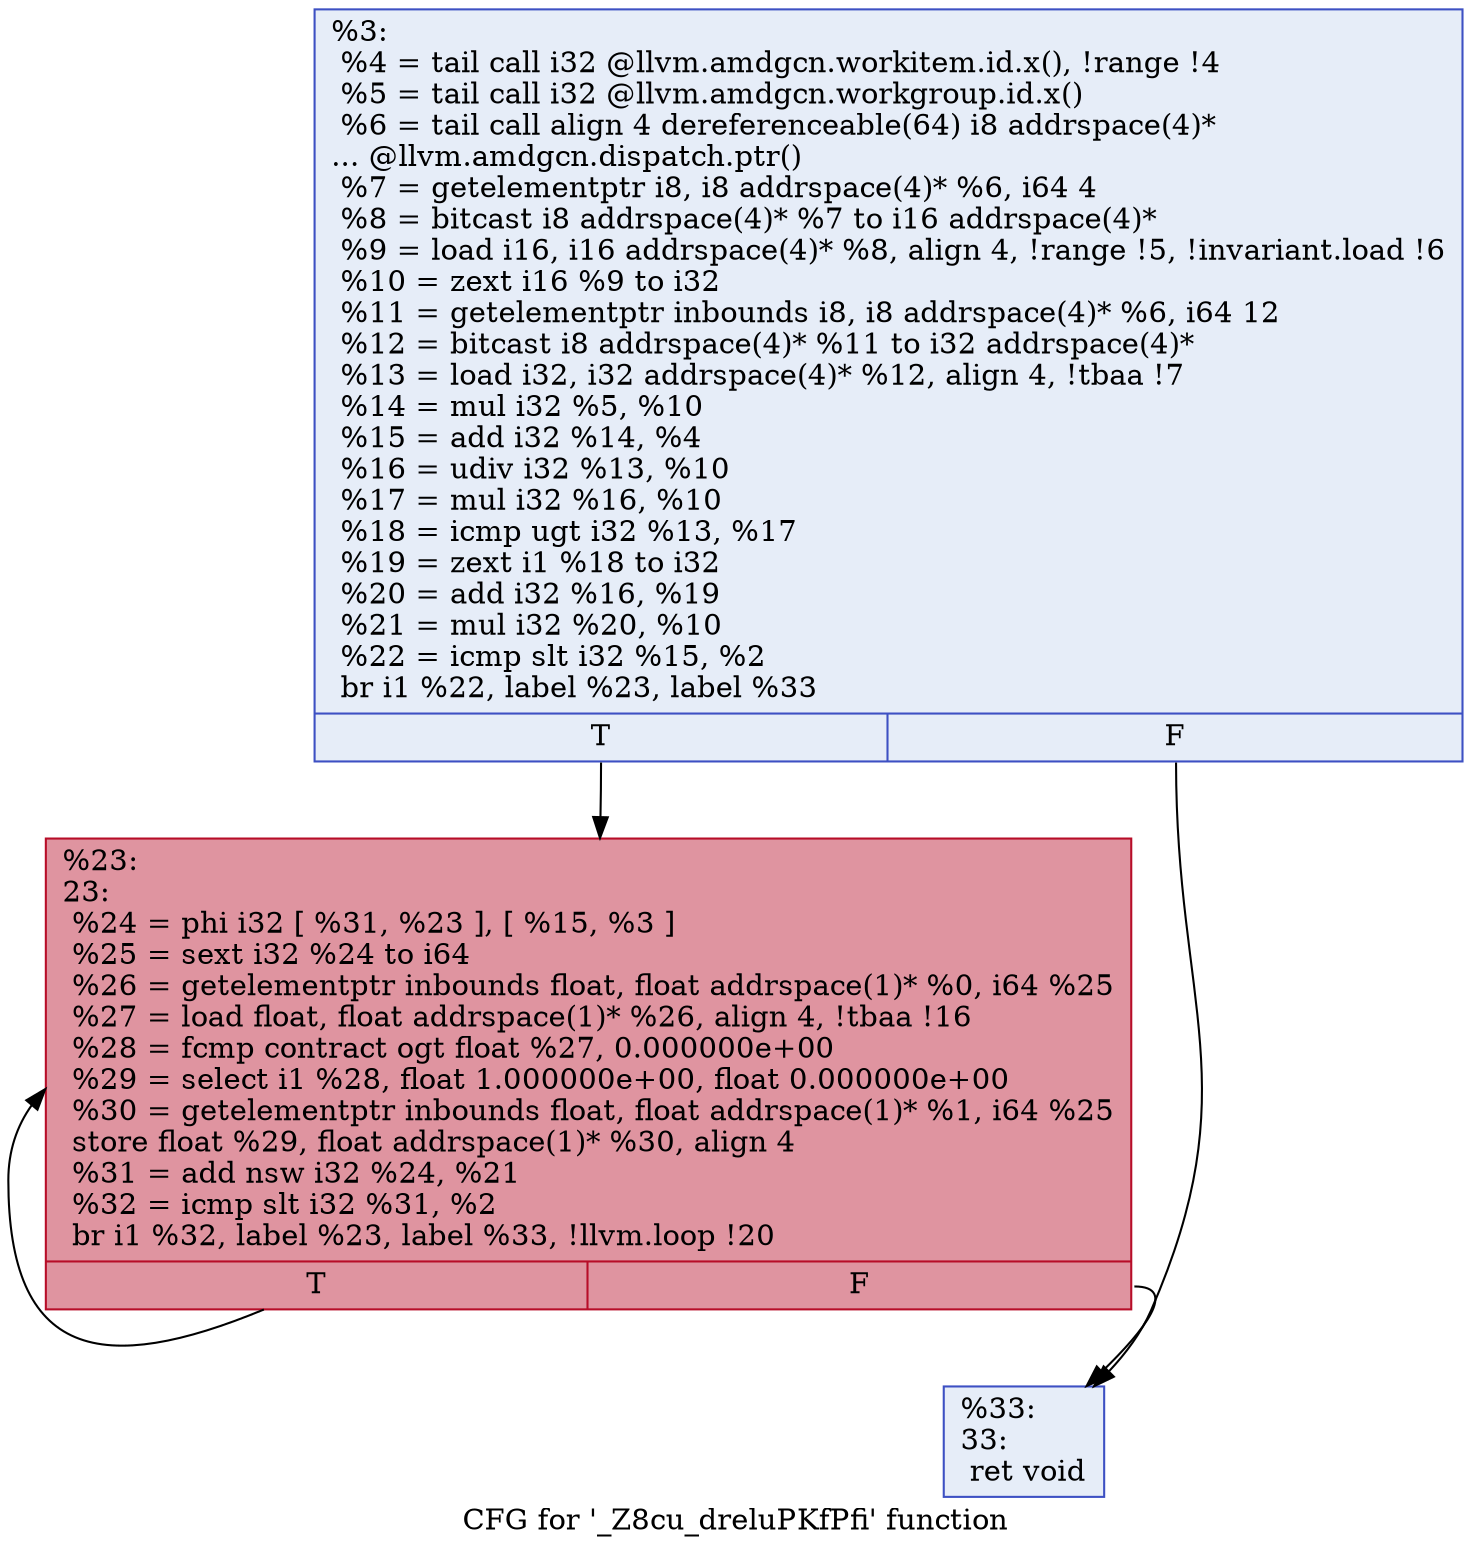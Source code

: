 digraph "CFG for '_Z8cu_dreluPKfPfi' function" {
	label="CFG for '_Z8cu_dreluPKfPfi' function";

	Node0x4b4b420 [shape=record,color="#3d50c3ff", style=filled, fillcolor="#c7d7f070",label="{%3:\l  %4 = tail call i32 @llvm.amdgcn.workitem.id.x(), !range !4\l  %5 = tail call i32 @llvm.amdgcn.workgroup.id.x()\l  %6 = tail call align 4 dereferenceable(64) i8 addrspace(4)*\l... @llvm.amdgcn.dispatch.ptr()\l  %7 = getelementptr i8, i8 addrspace(4)* %6, i64 4\l  %8 = bitcast i8 addrspace(4)* %7 to i16 addrspace(4)*\l  %9 = load i16, i16 addrspace(4)* %8, align 4, !range !5, !invariant.load !6\l  %10 = zext i16 %9 to i32\l  %11 = getelementptr inbounds i8, i8 addrspace(4)* %6, i64 12\l  %12 = bitcast i8 addrspace(4)* %11 to i32 addrspace(4)*\l  %13 = load i32, i32 addrspace(4)* %12, align 4, !tbaa !7\l  %14 = mul i32 %5, %10\l  %15 = add i32 %14, %4\l  %16 = udiv i32 %13, %10\l  %17 = mul i32 %16, %10\l  %18 = icmp ugt i32 %13, %17\l  %19 = zext i1 %18 to i32\l  %20 = add i32 %16, %19\l  %21 = mul i32 %20, %10\l  %22 = icmp slt i32 %15, %2\l  br i1 %22, label %23, label %33\l|{<s0>T|<s1>F}}"];
	Node0x4b4b420:s0 -> Node0x4b4c1b0;
	Node0x4b4b420:s1 -> Node0x4b4da60;
	Node0x4b4c1b0 [shape=record,color="#b70d28ff", style=filled, fillcolor="#b70d2870",label="{%23:\l23:                                               \l  %24 = phi i32 [ %31, %23 ], [ %15, %3 ]\l  %25 = sext i32 %24 to i64\l  %26 = getelementptr inbounds float, float addrspace(1)* %0, i64 %25\l  %27 = load float, float addrspace(1)* %26, align 4, !tbaa !16\l  %28 = fcmp contract ogt float %27, 0.000000e+00\l  %29 = select i1 %28, float 1.000000e+00, float 0.000000e+00\l  %30 = getelementptr inbounds float, float addrspace(1)* %1, i64 %25\l  store float %29, float addrspace(1)* %30, align 4\l  %31 = add nsw i32 %24, %21\l  %32 = icmp slt i32 %31, %2\l  br i1 %32, label %23, label %33, !llvm.loop !20\l|{<s0>T|<s1>F}}"];
	Node0x4b4c1b0:s0 -> Node0x4b4c1b0;
	Node0x4b4c1b0:s1 -> Node0x4b4da60;
	Node0x4b4da60 [shape=record,color="#3d50c3ff", style=filled, fillcolor="#c7d7f070",label="{%33:\l33:                                               \l  ret void\l}"];
}
